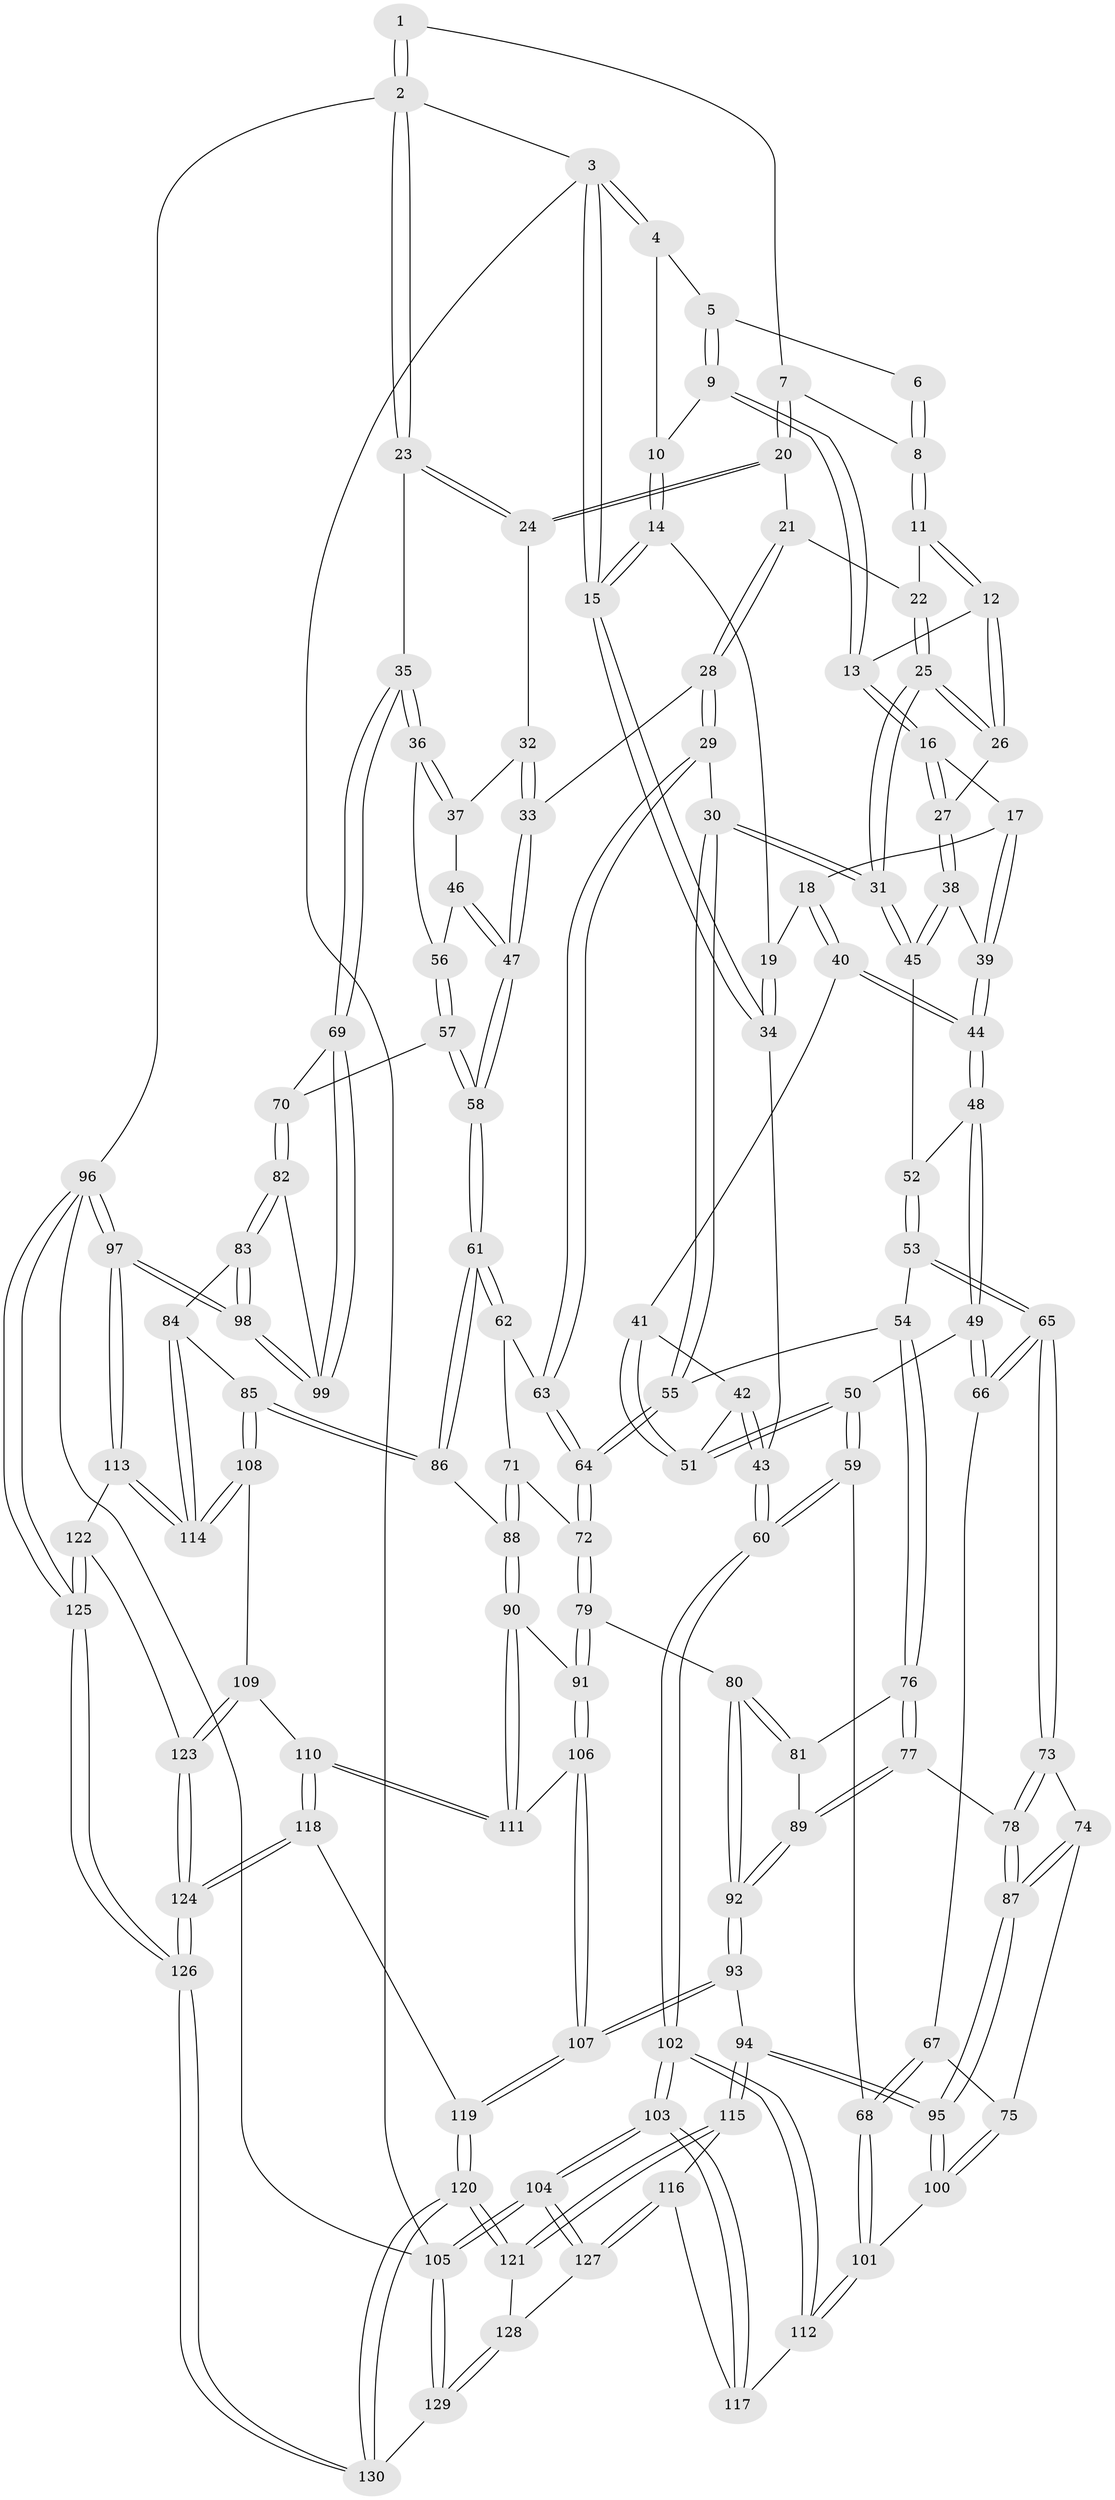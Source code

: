 // Generated by graph-tools (version 1.1) at 2025/11/02/27/25 16:11:51]
// undirected, 130 vertices, 322 edges
graph export_dot {
graph [start="1"]
  node [color=gray90,style=filled];
  1 [pos="+0.7336157463267731+0"];
  2 [pos="+1+0"];
  3 [pos="+0+0"];
  4 [pos="+0.05544008731282578+0"];
  5 [pos="+0.40690897917818125+0"];
  6 [pos="+0.40718041437638935+0"];
  7 [pos="+0.7197392396682261+0.08747390243126114"];
  8 [pos="+0.6264302640732843+0.09179397288158785"];
  9 [pos="+0.3772291742607854+0.007337625558279037"];
  10 [pos="+0.15663178615190354+0.1050905034895575"];
  11 [pos="+0.5503241737564157+0.16006318576338746"];
  12 [pos="+0.43816638107476136+0.15211332638196295"];
  13 [pos="+0.39195196210547484+0.08509196498682357"];
  14 [pos="+0.1459911523362753+0.12551051022463044"];
  15 [pos="+0+0"];
  16 [pos="+0.23424620950573882+0.22532866064332588"];
  17 [pos="+0.21325504221330263+0.23403147408461575"];
  18 [pos="+0.15219248899596874+0.2255651107711673"];
  19 [pos="+0.12661285266924285+0.1943699171021047"];
  20 [pos="+0.7301599240730775+0.09908006950793"];
  21 [pos="+0.6224209859791294+0.24184311645697332"];
  22 [pos="+0.5833744362058665+0.2159434550643843"];
  23 [pos="+1+0"];
  24 [pos="+0.8253331164560777+0.16545020804475127"];
  25 [pos="+0.4867016215233654+0.33565767249489326"];
  26 [pos="+0.4251953699955704+0.2662852461409542"];
  27 [pos="+0.4060462812034327+0.27395817632169733"];
  28 [pos="+0.6929432111354775+0.3681481947473844"];
  29 [pos="+0.5975384701523809+0.4113445385748495"];
  30 [pos="+0.5394804200847026+0.42486214339928646"];
  31 [pos="+0.5135191480816266+0.38976915016711944"];
  32 [pos="+0.8206632213674397+0.19739078089757855"];
  33 [pos="+0.7207786242783611+0.36798591523246926"];
  34 [pos="+0+0.16610427173048564"];
  35 [pos="+1+0.400608310066371"];
  36 [pos="+1+0.3895682764788305"];
  37 [pos="+0.9420077914279719+0.3212541471103324"];
  38 [pos="+0.3124118080927556+0.3575095330255946"];
  39 [pos="+0.2991759104088246+0.3583719020532264"];
  40 [pos="+0.13755743597824935+0.2916442183691149"];
  41 [pos="+0.1370224143295238+0.2932347388771692"];
  42 [pos="+0+0.3900397034157467"];
  43 [pos="+0+0.42755306520130676"];
  44 [pos="+0.2678584119316539+0.39406007802258913"];
  45 [pos="+0.3429527779708661+0.38679638889421897"];
  46 [pos="+0.8191013508423904+0.39958739606233185"];
  47 [pos="+0.763350201679257+0.4108780208402868"];
  48 [pos="+0.21300999944342952+0.4805200449235903"];
  49 [pos="+0.21159694956499214+0.4820660362499824"];
  50 [pos="+0.1695704184766893+0.4542134575220141"];
  51 [pos="+0.15468850922731892+0.4301944044586006"];
  52 [pos="+0.36447925353362925+0.44560516029681346"];
  53 [pos="+0.44612307812127683+0.5157967238149058"];
  54 [pos="+0.44746428460479+0.5154671264338342"];
  55 [pos="+0.5117491828567086+0.47483820762391854"];
  56 [pos="+0.9350380988768475+0.4150244130401725"];
  57 [pos="+0.843538721045026+0.5306626297226935"];
  58 [pos="+0.8031520012060024+0.5199122569052009"];
  59 [pos="+0+0.5614454791064744"];
  60 [pos="+0+0.5536285147660943"];
  61 [pos="+0.7764623892908392+0.5594196855165103"];
  62 [pos="+0.70520648216466+0.572222727105409"];
  63 [pos="+0.6690949090856875+0.5595773692021859"];
  64 [pos="+0.5849452193266914+0.5967628859521373"];
  65 [pos="+0.43821317783693536+0.5212164377294843"];
  66 [pos="+0.21545511249701366+0.4994244532788517"];
  67 [pos="+0.2137913134688756+0.5180074421928713"];
  68 [pos="+0+0.5969772563766583"];
  69 [pos="+1+0.4072079545561178"];
  70 [pos="+0.8781167415166937+0.5443158926144391"];
  71 [pos="+0.6757946328142613+0.6143985154203622"];
  72 [pos="+0.5858769746237379+0.6039060354054817"];
  73 [pos="+0.41531704830050087+0.5513637477875165"];
  74 [pos="+0.3385659290205+0.5871265868082479"];
  75 [pos="+0.2272806558996543+0.5887148308553866"];
  76 [pos="+0.4528769963429687+0.5334327546412909"];
  77 [pos="+0.4468204265634866+0.6579037296363826"];
  78 [pos="+0.4055680730380358+0.6110232223493202"];
  79 [pos="+0.5799868926579996+0.6657942941120292"];
  80 [pos="+0.5218632723296395+0.661425904887896"];
  81 [pos="+0.4876406655553884+0.6344041359542681"];
  82 [pos="+0.9224795544192705+0.6359780790874398"];
  83 [pos="+0.9241962033732795+0.643794878024873"];
  84 [pos="+0.885119483714554+0.7122167804139797"];
  85 [pos="+0.818667221288754+0.7204765103649499"];
  86 [pos="+0.7718678958830522+0.6687271220826918"];
  87 [pos="+0.3571965134088508+0.7181729974693372"];
  88 [pos="+0.6744505140779566+0.6947300456941917"];
  89 [pos="+0.44964623343822985+0.6626793305903029"];
  90 [pos="+0.6713762496194802+0.6968714826415384"];
  91 [pos="+0.5806008469157642+0.6668720374583316"];
  92 [pos="+0.42097427068890647+0.7520327342010681"];
  93 [pos="+0.41280231310836957+0.7645503356766113"];
  94 [pos="+0.37281569379511964+0.7567267502706603"];
  95 [pos="+0.3542725935986703+0.7300760379717426"];
  96 [pos="+1+1"];
  97 [pos="+1+0.9382147337059139"];
  98 [pos="+1+0.7008430531625814"];
  99 [pos="+1+0.4100662355557346"];
  100 [pos="+0.21279117565316805+0.6600303596299592"];
  101 [pos="+0.15836883688156084+0.7001880443034268"];
  102 [pos="+0+0.7671659102543226"];
  103 [pos="+0+1"];
  104 [pos="+0+1"];
  105 [pos="+0+1"];
  106 [pos="+0.5417893712724733+0.7861388560656023"];
  107 [pos="+0.5125894484452717+0.8412076517463843"];
  108 [pos="+0.78693821658788+0.7964983116369544"];
  109 [pos="+0.7802009272754841+0.8085305357076569"];
  110 [pos="+0.6968279943262826+0.8275662194192845"];
  111 [pos="+0.6716645472571634+0.7328764164701095"];
  112 [pos="+0.14845399003099968+0.7379224038972456"];
  113 [pos="+0.985257141729966+0.8253064072152937"];
  114 [pos="+0.9807309560840384+0.820919842910833"];
  115 [pos="+0.31238430778368265+0.8305823859084089"];
  116 [pos="+0.22576481227285305+0.8605270475352561"];
  117 [pos="+0.14928347783729612+0.7602560832055697"];
  118 [pos="+0.6627869712411855+0.8659149003567715"];
  119 [pos="+0.5205954314246758+0.8595517297366286"];
  120 [pos="+0.4447981391626507+1"];
  121 [pos="+0.40194288736133554+1"];
  122 [pos="+0.8607799223005052+0.8740607845590218"];
  123 [pos="+0.8365601927137921+0.8824514577968166"];
  124 [pos="+0.7884900181915807+1"];
  125 [pos="+1+1"];
  126 [pos="+0.8092445670633507+1"];
  127 [pos="+0.22493602986535868+0.8636449531326561"];
  128 [pos="+0.23850596417133102+0.8953381805082831"];
  129 [pos="+0.26020507872306214+1"];
  130 [pos="+0.44144347656755517+1"];
  1 -- 2;
  1 -- 2;
  1 -- 7;
  2 -- 3;
  2 -- 23;
  2 -- 23;
  2 -- 96;
  3 -- 4;
  3 -- 4;
  3 -- 15;
  3 -- 15;
  3 -- 105;
  4 -- 5;
  4 -- 10;
  5 -- 6;
  5 -- 9;
  5 -- 9;
  6 -- 8;
  6 -- 8;
  7 -- 8;
  7 -- 20;
  7 -- 20;
  8 -- 11;
  8 -- 11;
  9 -- 10;
  9 -- 13;
  9 -- 13;
  10 -- 14;
  10 -- 14;
  11 -- 12;
  11 -- 12;
  11 -- 22;
  12 -- 13;
  12 -- 26;
  12 -- 26;
  13 -- 16;
  13 -- 16;
  14 -- 15;
  14 -- 15;
  14 -- 19;
  15 -- 34;
  15 -- 34;
  16 -- 17;
  16 -- 27;
  16 -- 27;
  17 -- 18;
  17 -- 39;
  17 -- 39;
  18 -- 19;
  18 -- 40;
  18 -- 40;
  19 -- 34;
  19 -- 34;
  20 -- 21;
  20 -- 24;
  20 -- 24;
  21 -- 22;
  21 -- 28;
  21 -- 28;
  22 -- 25;
  22 -- 25;
  23 -- 24;
  23 -- 24;
  23 -- 35;
  24 -- 32;
  25 -- 26;
  25 -- 26;
  25 -- 31;
  25 -- 31;
  26 -- 27;
  27 -- 38;
  27 -- 38;
  28 -- 29;
  28 -- 29;
  28 -- 33;
  29 -- 30;
  29 -- 63;
  29 -- 63;
  30 -- 31;
  30 -- 31;
  30 -- 55;
  30 -- 55;
  31 -- 45;
  31 -- 45;
  32 -- 33;
  32 -- 33;
  32 -- 37;
  33 -- 47;
  33 -- 47;
  34 -- 43;
  35 -- 36;
  35 -- 36;
  35 -- 69;
  35 -- 69;
  36 -- 37;
  36 -- 37;
  36 -- 56;
  37 -- 46;
  38 -- 39;
  38 -- 45;
  38 -- 45;
  39 -- 44;
  39 -- 44;
  40 -- 41;
  40 -- 44;
  40 -- 44;
  41 -- 42;
  41 -- 51;
  41 -- 51;
  42 -- 43;
  42 -- 43;
  42 -- 51;
  43 -- 60;
  43 -- 60;
  44 -- 48;
  44 -- 48;
  45 -- 52;
  46 -- 47;
  46 -- 47;
  46 -- 56;
  47 -- 58;
  47 -- 58;
  48 -- 49;
  48 -- 49;
  48 -- 52;
  49 -- 50;
  49 -- 66;
  49 -- 66;
  50 -- 51;
  50 -- 51;
  50 -- 59;
  50 -- 59;
  52 -- 53;
  52 -- 53;
  53 -- 54;
  53 -- 65;
  53 -- 65;
  54 -- 55;
  54 -- 76;
  54 -- 76;
  55 -- 64;
  55 -- 64;
  56 -- 57;
  56 -- 57;
  57 -- 58;
  57 -- 58;
  57 -- 70;
  58 -- 61;
  58 -- 61;
  59 -- 60;
  59 -- 60;
  59 -- 68;
  60 -- 102;
  60 -- 102;
  61 -- 62;
  61 -- 62;
  61 -- 86;
  61 -- 86;
  62 -- 63;
  62 -- 71;
  63 -- 64;
  63 -- 64;
  64 -- 72;
  64 -- 72;
  65 -- 66;
  65 -- 66;
  65 -- 73;
  65 -- 73;
  66 -- 67;
  67 -- 68;
  67 -- 68;
  67 -- 75;
  68 -- 101;
  68 -- 101;
  69 -- 70;
  69 -- 99;
  69 -- 99;
  70 -- 82;
  70 -- 82;
  71 -- 72;
  71 -- 88;
  71 -- 88;
  72 -- 79;
  72 -- 79;
  73 -- 74;
  73 -- 78;
  73 -- 78;
  74 -- 75;
  74 -- 87;
  74 -- 87;
  75 -- 100;
  75 -- 100;
  76 -- 77;
  76 -- 77;
  76 -- 81;
  77 -- 78;
  77 -- 89;
  77 -- 89;
  78 -- 87;
  78 -- 87;
  79 -- 80;
  79 -- 91;
  79 -- 91;
  80 -- 81;
  80 -- 81;
  80 -- 92;
  80 -- 92;
  81 -- 89;
  82 -- 83;
  82 -- 83;
  82 -- 99;
  83 -- 84;
  83 -- 98;
  83 -- 98;
  84 -- 85;
  84 -- 114;
  84 -- 114;
  85 -- 86;
  85 -- 86;
  85 -- 108;
  85 -- 108;
  86 -- 88;
  87 -- 95;
  87 -- 95;
  88 -- 90;
  88 -- 90;
  89 -- 92;
  89 -- 92;
  90 -- 91;
  90 -- 111;
  90 -- 111;
  91 -- 106;
  91 -- 106;
  92 -- 93;
  92 -- 93;
  93 -- 94;
  93 -- 107;
  93 -- 107;
  94 -- 95;
  94 -- 95;
  94 -- 115;
  94 -- 115;
  95 -- 100;
  95 -- 100;
  96 -- 97;
  96 -- 97;
  96 -- 125;
  96 -- 125;
  96 -- 105;
  97 -- 98;
  97 -- 98;
  97 -- 113;
  97 -- 113;
  98 -- 99;
  98 -- 99;
  100 -- 101;
  101 -- 112;
  101 -- 112;
  102 -- 103;
  102 -- 103;
  102 -- 112;
  102 -- 112;
  103 -- 104;
  103 -- 104;
  103 -- 117;
  103 -- 117;
  104 -- 105;
  104 -- 105;
  104 -- 127;
  104 -- 127;
  105 -- 129;
  105 -- 129;
  106 -- 107;
  106 -- 107;
  106 -- 111;
  107 -- 119;
  107 -- 119;
  108 -- 109;
  108 -- 114;
  108 -- 114;
  109 -- 110;
  109 -- 123;
  109 -- 123;
  110 -- 111;
  110 -- 111;
  110 -- 118;
  110 -- 118;
  112 -- 117;
  113 -- 114;
  113 -- 114;
  113 -- 122;
  115 -- 116;
  115 -- 121;
  115 -- 121;
  116 -- 117;
  116 -- 127;
  116 -- 127;
  118 -- 119;
  118 -- 124;
  118 -- 124;
  119 -- 120;
  119 -- 120;
  120 -- 121;
  120 -- 121;
  120 -- 130;
  120 -- 130;
  121 -- 128;
  122 -- 123;
  122 -- 125;
  122 -- 125;
  123 -- 124;
  123 -- 124;
  124 -- 126;
  124 -- 126;
  125 -- 126;
  125 -- 126;
  126 -- 130;
  126 -- 130;
  127 -- 128;
  128 -- 129;
  128 -- 129;
  129 -- 130;
}
